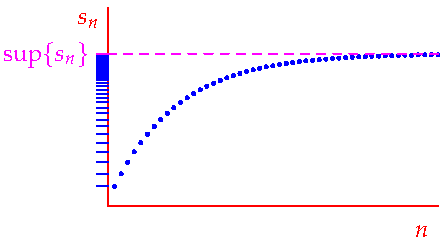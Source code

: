 settings.tex="pdflatex";

texpreamble("\usepackage{amsmath}
\usepackage{amsthm,amssymb}
\usepackage{mathpazo}
\usepackage[svgnames]{xcolor}
");
import graph;

size(220,120,IgnoreAspect);

dotfactor=4;

real f(real n){return 5-4.8*exp(-0.1n);}

int Max=50;
	
for(int j=1; j<=Max; ++j){
	dot((j,f(j)),blue);
	ytick(f(j),W,blue);
	}
	
draw((0,5)--(Max,5),magenta+dashed);

xaxis(0,Max,red);
labelx("$n$",0.95*Max,red);
labely("$s_n$",6.25,red);
yaxis(0,6.5,red);
ytick(Label("$\sup\{s_n\}$",align=W),5,W,magenta);

